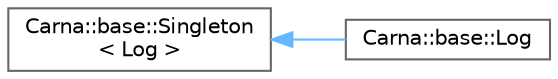 digraph "Graphical Class Hierarchy"
{
 // LATEX_PDF_SIZE
  bgcolor="transparent";
  edge [fontname=Helvetica,fontsize=10,labelfontname=Helvetica,labelfontsize=10];
  node [fontname=Helvetica,fontsize=10,shape=box,height=0.2,width=0.4];
  rankdir="LR";
  Node0 [id="Node000000",label="Carna::base::Singleton\l\< Log \>",height=0.2,width=0.4,color="grey40", fillcolor="white", style="filled",URL="$classCarna_1_1base_1_1Singleton.html",tooltip=" "];
  Node0 -> Node1 [id="edge56_Node000000_Node000001",dir="back",color="steelblue1",style="solid",tooltip=" "];
  Node1 [id="Node000001",label="Carna::base::Log",height=0.2,width=0.4,color="grey40", fillcolor="white", style="filled",URL="$classCarna_1_1base_1_1Log.html",tooltip="Records log messages. The log writing is delegated to implementations of the Log::Writer interface...."];
}
